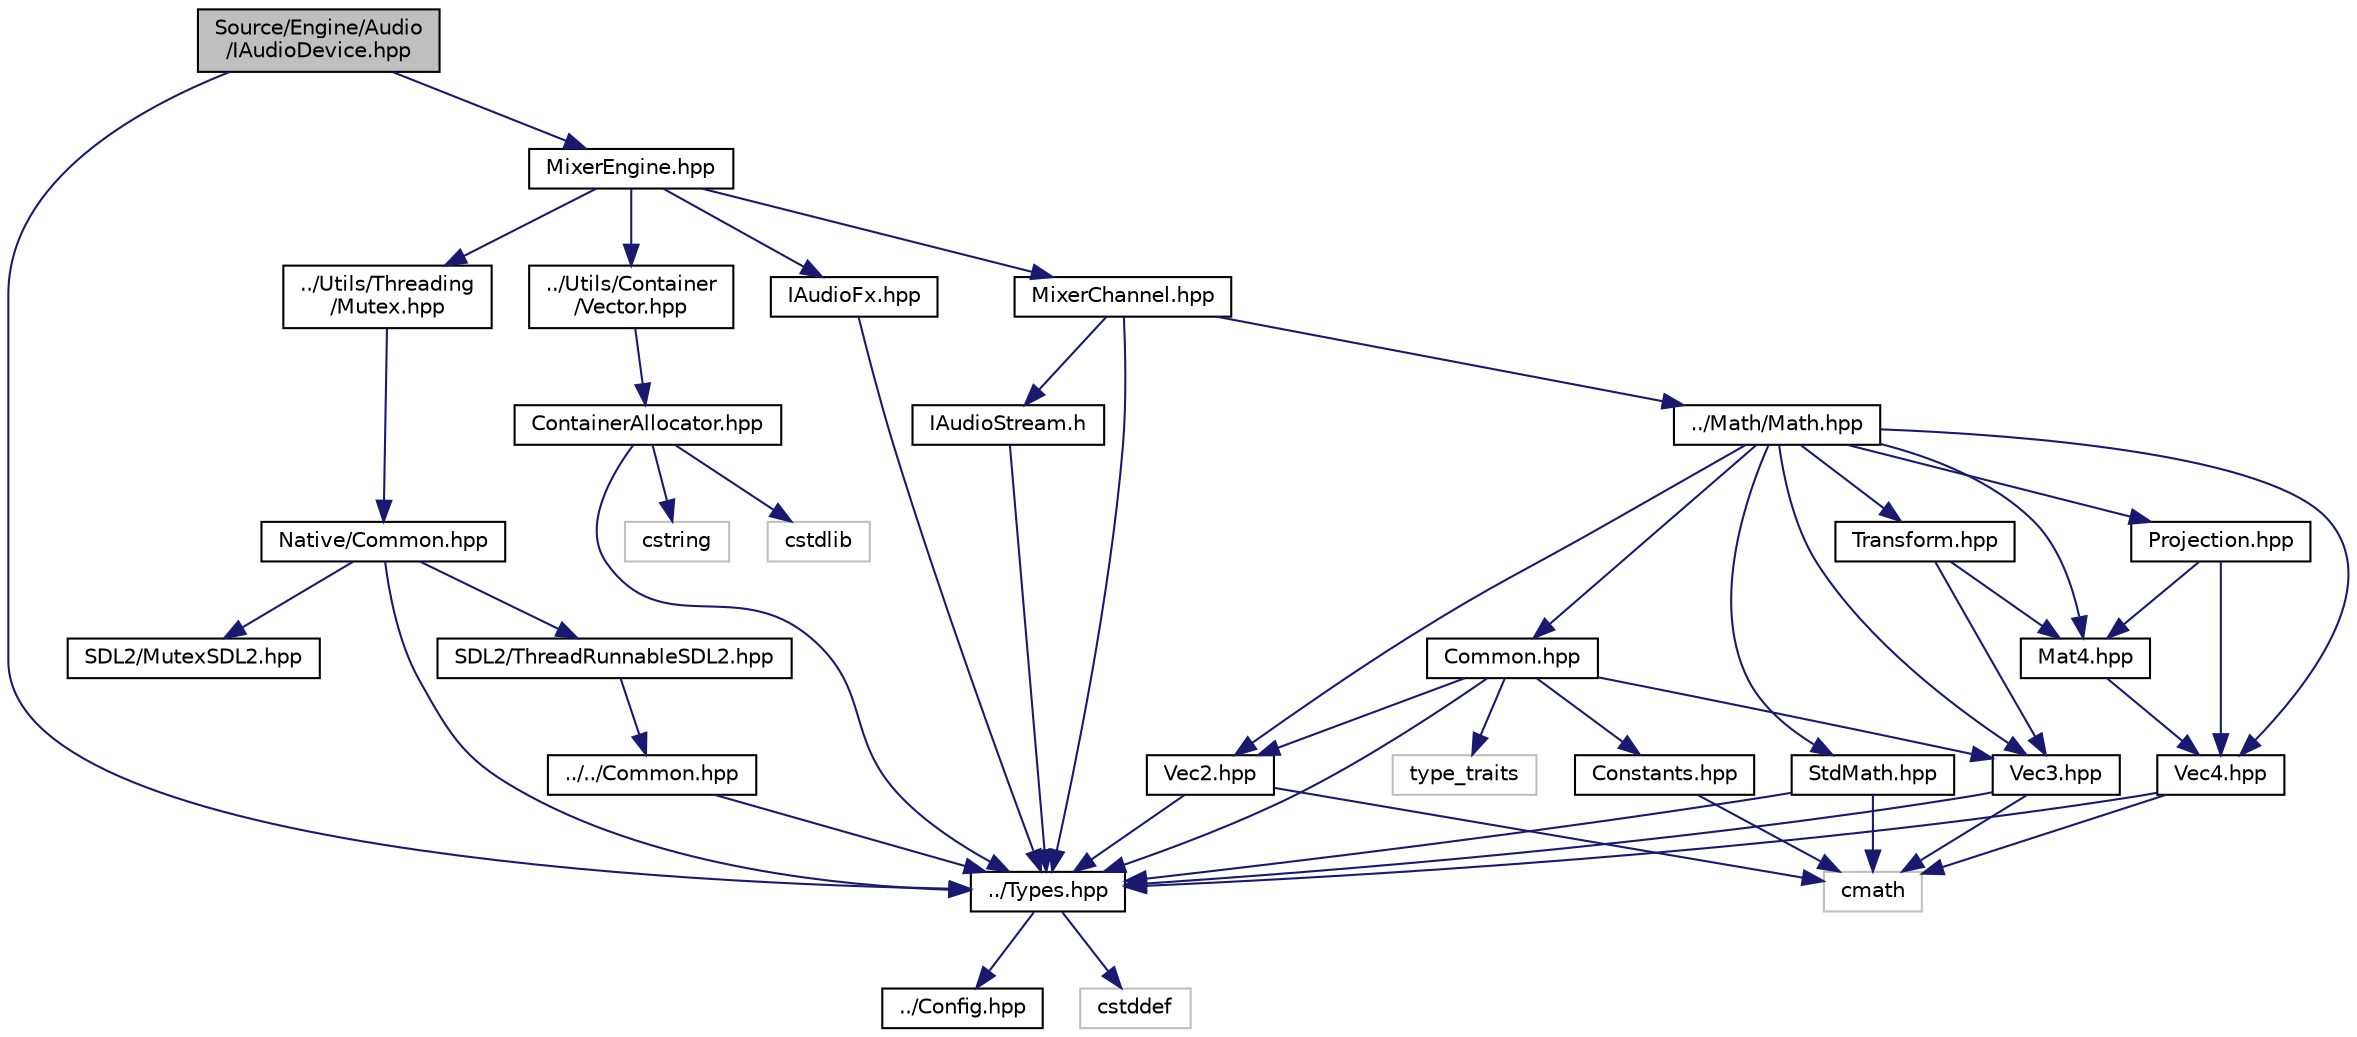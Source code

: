 digraph "Source/Engine/Audio/IAudioDevice.hpp"
{
  edge [fontname="Helvetica",fontsize="10",labelfontname="Helvetica",labelfontsize="10"];
  node [fontname="Helvetica",fontsize="10",shape=record];
  Node0 [label="Source/Engine/Audio\l/IAudioDevice.hpp",height=0.2,width=0.4,color="black", fillcolor="grey75", style="filled", fontcolor="black"];
  Node0 -> Node1 [color="midnightblue",fontsize="10",style="solid",fontname="Helvetica"];
  Node1 [label="../Types.hpp",height=0.2,width=0.4,color="black", fillcolor="white", style="filled",URL="$Types_8hpp.html"];
  Node1 -> Node2 [color="midnightblue",fontsize="10",style="solid",fontname="Helvetica"];
  Node2 [label="../Config.hpp",height=0.2,width=0.4,color="black", fillcolor="white", style="filled",URL="$Config_8hpp.html"];
  Node1 -> Node3 [color="midnightblue",fontsize="10",style="solid",fontname="Helvetica"];
  Node3 [label="cstddef",height=0.2,width=0.4,color="grey75", fillcolor="white", style="filled"];
  Node0 -> Node4 [color="midnightblue",fontsize="10",style="solid",fontname="Helvetica"];
  Node4 [label="MixerEngine.hpp",height=0.2,width=0.4,color="black", fillcolor="white", style="filled",URL="$MixerEngine_8hpp.html"];
  Node4 -> Node5 [color="midnightblue",fontsize="10",style="solid",fontname="Helvetica"];
  Node5 [label="MixerChannel.hpp",height=0.2,width=0.4,color="black", fillcolor="white", style="filled",URL="$MixerChannel_8hpp.html"];
  Node5 -> Node1 [color="midnightblue",fontsize="10",style="solid",fontname="Helvetica"];
  Node5 -> Node6 [color="midnightblue",fontsize="10",style="solid",fontname="Helvetica"];
  Node6 [label="../Math/Math.hpp",height=0.2,width=0.4,color="black", fillcolor="white", style="filled",URL="$Math_8hpp.html"];
  Node6 -> Node7 [color="midnightblue",fontsize="10",style="solid",fontname="Helvetica"];
  Node7 [label="Common.hpp",height=0.2,width=0.4,color="black", fillcolor="white", style="filled",URL="$Math_2Common_8hpp.html"];
  Node7 -> Node1 [color="midnightblue",fontsize="10",style="solid",fontname="Helvetica"];
  Node7 -> Node8 [color="midnightblue",fontsize="10",style="solid",fontname="Helvetica"];
  Node8 [label="Vec2.hpp",height=0.2,width=0.4,color="black", fillcolor="white", style="filled",URL="$Vec2_8hpp.html"];
  Node8 -> Node1 [color="midnightblue",fontsize="10",style="solid",fontname="Helvetica"];
  Node8 -> Node9 [color="midnightblue",fontsize="10",style="solid",fontname="Helvetica"];
  Node9 [label="cmath",height=0.2,width=0.4,color="grey75", fillcolor="white", style="filled"];
  Node7 -> Node10 [color="midnightblue",fontsize="10",style="solid",fontname="Helvetica"];
  Node10 [label="Vec3.hpp",height=0.2,width=0.4,color="black", fillcolor="white", style="filled",URL="$Vec3_8hpp.html"];
  Node10 -> Node1 [color="midnightblue",fontsize="10",style="solid",fontname="Helvetica"];
  Node10 -> Node9 [color="midnightblue",fontsize="10",style="solid",fontname="Helvetica"];
  Node7 -> Node11 [color="midnightblue",fontsize="10",style="solid",fontname="Helvetica"];
  Node11 [label="Constants.hpp",height=0.2,width=0.4,color="black", fillcolor="white", style="filled",URL="$Constants_8hpp.html"];
  Node11 -> Node9 [color="midnightblue",fontsize="10",style="solid",fontname="Helvetica"];
  Node7 -> Node12 [color="midnightblue",fontsize="10",style="solid",fontname="Helvetica"];
  Node12 [label="type_traits",height=0.2,width=0.4,color="grey75", fillcolor="white", style="filled"];
  Node6 -> Node8 [color="midnightblue",fontsize="10",style="solid",fontname="Helvetica"];
  Node6 -> Node10 [color="midnightblue",fontsize="10",style="solid",fontname="Helvetica"];
  Node6 -> Node13 [color="midnightblue",fontsize="10",style="solid",fontname="Helvetica"];
  Node13 [label="Vec4.hpp",height=0.2,width=0.4,color="black", fillcolor="white", style="filled",URL="$Vec4_8hpp.html"];
  Node13 -> Node1 [color="midnightblue",fontsize="10",style="solid",fontname="Helvetica"];
  Node13 -> Node9 [color="midnightblue",fontsize="10",style="solid",fontname="Helvetica"];
  Node6 -> Node14 [color="midnightblue",fontsize="10",style="solid",fontname="Helvetica"];
  Node14 [label="StdMath.hpp",height=0.2,width=0.4,color="black", fillcolor="white", style="filled",URL="$StdMath_8hpp.html"];
  Node14 -> Node1 [color="midnightblue",fontsize="10",style="solid",fontname="Helvetica"];
  Node14 -> Node9 [color="midnightblue",fontsize="10",style="solid",fontname="Helvetica"];
  Node6 -> Node15 [color="midnightblue",fontsize="10",style="solid",fontname="Helvetica"];
  Node15 [label="Mat4.hpp",height=0.2,width=0.4,color="black", fillcolor="white", style="filled",URL="$Mat4_8hpp.html"];
  Node15 -> Node13 [color="midnightblue",fontsize="10",style="solid",fontname="Helvetica"];
  Node6 -> Node16 [color="midnightblue",fontsize="10",style="solid",fontname="Helvetica"];
  Node16 [label="Projection.hpp",height=0.2,width=0.4,color="black", fillcolor="white", style="filled",URL="$Projection_8hpp.html"];
  Node16 -> Node15 [color="midnightblue",fontsize="10",style="solid",fontname="Helvetica"];
  Node16 -> Node13 [color="midnightblue",fontsize="10",style="solid",fontname="Helvetica"];
  Node6 -> Node17 [color="midnightblue",fontsize="10",style="solid",fontname="Helvetica"];
  Node17 [label="Transform.hpp",height=0.2,width=0.4,color="black", fillcolor="white", style="filled",URL="$Transform_8hpp.html"];
  Node17 -> Node15 [color="midnightblue",fontsize="10",style="solid",fontname="Helvetica"];
  Node17 -> Node10 [color="midnightblue",fontsize="10",style="solid",fontname="Helvetica"];
  Node5 -> Node18 [color="midnightblue",fontsize="10",style="solid",fontname="Helvetica"];
  Node18 [label="IAudioStream.h",height=0.2,width=0.4,color="black", fillcolor="white", style="filled",URL="$IAudioStream_8h.html"];
  Node18 -> Node1 [color="midnightblue",fontsize="10",style="solid",fontname="Helvetica"];
  Node4 -> Node19 [color="midnightblue",fontsize="10",style="solid",fontname="Helvetica"];
  Node19 [label="IAudioFx.hpp",height=0.2,width=0.4,color="black", fillcolor="white", style="filled",URL="$IAudioFx_8hpp.html"];
  Node19 -> Node1 [color="midnightblue",fontsize="10",style="solid",fontname="Helvetica"];
  Node4 -> Node20 [color="midnightblue",fontsize="10",style="solid",fontname="Helvetica"];
  Node20 [label="../Utils/Container\l/Vector.hpp",height=0.2,width=0.4,color="black", fillcolor="white", style="filled",URL="$Vector_8hpp.html"];
  Node20 -> Node21 [color="midnightblue",fontsize="10",style="solid",fontname="Helvetica"];
  Node21 [label="ContainerAllocator.hpp",height=0.2,width=0.4,color="black", fillcolor="white", style="filled",URL="$ContainerAllocator_8hpp.html"];
  Node21 -> Node22 [color="midnightblue",fontsize="10",style="solid",fontname="Helvetica"];
  Node22 [label="cstdlib",height=0.2,width=0.4,color="grey75", fillcolor="white", style="filled"];
  Node21 -> Node23 [color="midnightblue",fontsize="10",style="solid",fontname="Helvetica"];
  Node23 [label="cstring",height=0.2,width=0.4,color="grey75", fillcolor="white", style="filled"];
  Node21 -> Node1 [color="midnightblue",fontsize="10",style="solid",fontname="Helvetica"];
  Node4 -> Node24 [color="midnightblue",fontsize="10",style="solid",fontname="Helvetica"];
  Node24 [label="../Utils/Threading\l/Mutex.hpp",height=0.2,width=0.4,color="black", fillcolor="white", style="filled",URL="$Mutex_8hpp.html"];
  Node24 -> Node25 [color="midnightblue",fontsize="10",style="solid",fontname="Helvetica"];
  Node25 [label="Native/Common.hpp",height=0.2,width=0.4,color="black", fillcolor="white", style="filled",URL="$Utils_2Threading_2Native_2Common_8hpp.html"];
  Node25 -> Node1 [color="midnightblue",fontsize="10",style="solid",fontname="Helvetica"];
  Node25 -> Node26 [color="midnightblue",fontsize="10",style="solid",fontname="Helvetica"];
  Node26 [label="SDL2/MutexSDL2.hpp",height=0.2,width=0.4,color="black", fillcolor="white", style="filled",URL="$MutexSDL2_8hpp.html"];
  Node25 -> Node27 [color="midnightblue",fontsize="10",style="solid",fontname="Helvetica"];
  Node27 [label="SDL2/ThreadRunnableSDL2.hpp",height=0.2,width=0.4,color="black", fillcolor="white", style="filled",URL="$ThreadRunnableSDL2_8hpp.html"];
  Node27 -> Node28 [color="midnightblue",fontsize="10",style="solid",fontname="Helvetica"];
  Node28 [label="../../Common.hpp",height=0.2,width=0.4,color="black", fillcolor="white", style="filled",URL="$Utils_2Threading_2Common_8hpp.html"];
  Node28 -> Node1 [color="midnightblue",fontsize="10",style="solid",fontname="Helvetica"];
}
